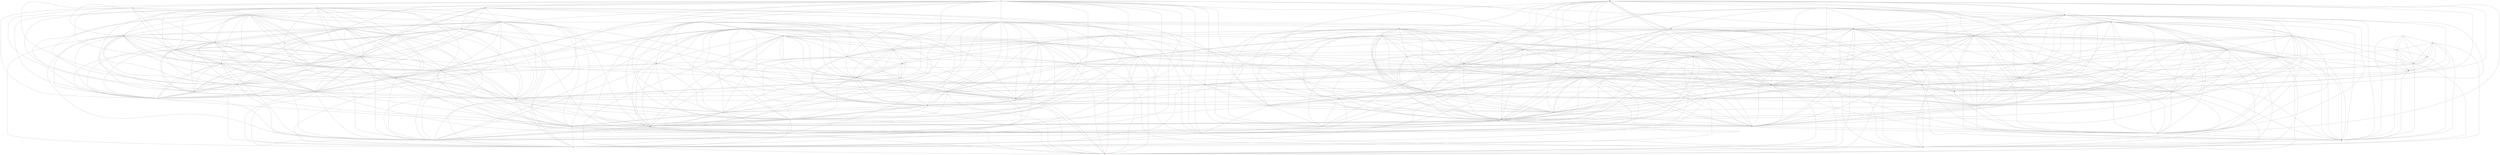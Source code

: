 graph {
	0 [color="#F850AD" pos="1.6547965054490468,1.571265909331919!" shape=point]
	1 [color="#2C05B8" pos="3.510505389338286,1.4200655454897433!" shape=point]
	2 [color="#FEF2AA" pos="0.5231512386122628,2.849921171486439!" shape=point]
	3 [color="#E202F5" pos="3.1395696651931178,0.5826468707702461!" shape=point]
	4 [color="#F2F0CE" pos="1.615141254239191,2.481550140770429!" shape=point]
	5 [color="#DE63BF" pos="1.0301433513285425,1.1944712655885734!" shape=point]
	6 [color="#A4D2A4" pos="3.937565229607978,3.6636946578535157!" shape=point]
	7 [color="#96A6CE" pos="3.95561091031266,1.6026322984535826!" shape=point]
	8 [color="#010E98" pos="3.4187697144486324,2.220475609499884!" shape=point]
	9 [color="#5667CA" pos="3.076525864224925,0.4998808098425469!" shape=point]
	10 [color="#4C15E7" pos="3.18388433938757,2.2262052926984364!" shape=point]
	11 [color="#07C3EF" pos="3.6326796100326173,3.717195128901285!" shape=point]
	12 [color="#66C725" pos="3.7801051431715935,2.5985703759781322!" shape=point]
	13 [color="#A9C107" pos="3.950292052606848,3.3036508772627267!" shape=point]
	14 [color="#1F1606" pos="2.44063445028098,2.0488698712706284!" shape=point]
	15 [color="#0E8099" pos="1.7139432134323478,0.27189816869807304!" shape=point]
	16 [color="#9C7757" pos="0.029124413042386443,0.3776249116580819!" shape=point]
	17 [color="#D22704" pos="2.250043313405486,3.41259117408789!" shape=point]
	18 [color="#CB3FBE" pos="2.937415594834127,1.9923675426319747!" shape=point]
	19 [color="#67DE1E" pos="0.8000831989746313,0.5521977070256971!" shape=point]
	20 [color="#FD8BC4" pos="2.9860563546700933,2.3537927033838546!" shape=point]
	21 [color="#70C8CB" pos="1.357950925960246,2.5785850200623504!" shape=point]
	22 [color="#8774E6" pos="1.2380006029545294,2.93082588635557!" shape=point]
	23 [color="#A34481" pos="3.9004216186518037,0.8283354290170406!" shape=point]
	24 [color="#FA7376" pos="1.6990505297743725,3.8319659438971785!" shape=point]
	25 [color="#A5AB3D" pos="1.85888487113654,3.0678961286244393!" shape=point]
	26 [color="#0A5908" pos="3.8504472493940045,0.9189210491439752!" shape=point]
	27 [color="#05896C" pos="2.9593197444513057,2.4133706188397985!" shape=point]
	28 [color="#777DA9" pos="3.5254086114555943,0.189980684262419!" shape=point]
	29 [color="#7C914E" pos="1.5385956788350441,1.0235899740539098!" shape=point]
	30 [color="#A04BFA" pos="2.4670966721592453,1.4909249467296601!" shape=point]
	31 [color="#DDAD5D" pos="1.0407982610334168,3.6418428828888985!" shape=point]
	32 [color="#B43C2E" pos="1.557053920829527,0.1474034624391085!" shape=point]
	33 [color="#D3E57A" pos="1.0344476330648935,0.19817181199863843!" shape=point]
	34 [color="#D958EE" pos="1.1736353842001144,3.1231829875070494!" shape=point]
	35 [color="#8BA05A" pos="2.126737180374088,2.764495794274224!" shape=point]
	36 [color="#10A633" pos="3.8671939293686974,3.611572687440223!" shape=point]
	37 [color="#EADFC6" pos="0.5783288110712568,0.02170986165543498!" shape=point]
	38 [color="#E2C274" pos="3.5257854692700126,2.6133666901180606!" shape=point]
	39 [color="#174F0C" pos="3.685880402729912,0.7486403356217854!" shape=point]
	40 [color="#790060" pos="0.8404073700138728,3.9102914904613075!" shape=point]
	41 [color="#819F21" pos="3.294740407533616,2.0317871270452197!" shape=point]
	42 [color="#48F21E" pos="1.8989490413227745,3.48774525453299!" shape=point]
	43 [color="#B3F32C" pos="0.8470477276988921,1.350081192583159!" shape=point]
	44 [color="#422083" pos="0.838423262739973,1.38377574017977!" shape=point]
	45 [color="#A39F47" pos="0.4321967907208073,1.1732138902455382!" shape=point]
	46 [color="#A8B18A" pos="3.553717612212443,1.4510863047092402!" shape=point]
	47 [color="#3C990C" pos="0.7888998438716608,0.9841292025768102!" shape=point]
	48 [color="#189D7F" pos="2.092282916663606,1.6696985200289096!" shape=point]
	49 [color="#4EEB8E" pos="1.1466655917532407,0.8157106651435986!" shape=point]
	50 [color="#C0B179" pos="2.7250708264100694,3.88405830192828!" shape=point]
	51 [color="#8B5F1E" pos="0.4935894962784251,2.3904763107078577!" shape=point]
	52 [color="#455FD4" pos="3.835499874470519,1.7896764732494028!" shape=point]
	53 [color="#48564A" pos="0.3107051856528473,1.308196795766476!" shape=point]
	54 [color="#FFA69A" pos="0.20986543647153644,3.6560933756791854!" shape=point]
	55 [color="#175B85" pos="2.3775867521653717,3.8583390269206412!" shape=point]
	56 [color="#9D5708" pos="1.1286502166201582,1.7263795303171343!" shape=point]
	57 [color="#EFC2CF" pos="0.851211464464098,0.08872892524694809!" shape=point]
	58 [color="#26B4DA" pos="2.8597034930338348,1.2398118518813392!" shape=point]
	59 [color="#0FFFCA" pos="3.281985585349848,0.38064839033401743!" shape=point]
	60 [color="#1FAD2E" pos="2.612056156735669,2.9553473681133755!" shape=point]
	61 [color="#9501DB" pos="0.5967378330999384,2.0621008369686504!" shape=point]
	62 [color="#0A0EBF" pos="3.8245510433750547,1.473519267749456!" shape=point]
	63 [color="#D126C8" pos="0.7866720952089157,1.1823600976184903!" shape=point]
	64 [color="#34E59C" pos="3.3139197677796415,0.4919057236966058!" shape=point]
	65 [color="#26E224" pos="0.09012304899684276,3.79840860645881!" shape=point]
	66 [color="#0463CF" pos="2.074374678040235,0.7804462862585928!" shape=point]
	67 [color="#A48835" pos="2.737357725700352,2.589933012976931!" shape=point]
	68 [color="#AAAD21" pos="2.257052545921774,1.7360300319410826!" shape=point]
	69 [color="#04D6C6" pos="1.0097336520782627,1.2873585173324837!" shape=point]
	70 [color="#45C680" pos="3.5671288084481567,1.7875449911877088!" shape=point]
	71 [color="#84B51A" pos="0.2387327080122983,0.5301701892224373!" shape=point]
	72 [color="#C20F9F" pos="2.751918827263355,0.32821817662024344!" shape=point]
	73 [color="#338F46" pos="1.0096848342022695,3.0791370984426476!" shape=point]
	74 [color="#FF1019" pos="1.729992141881353,2.7909484252252055!" shape=point]
	75 [color="#D12749" pos="1.675752683110633,0.8660074871302808!" shape=point]
	76 [color="#100DF4" pos="1.5643611616557718,3.5034616438789!" shape=point]
	77 [color="#148DC9" pos="3.7580380822338078,3.536463827607959!" shape=point]
	78 [color="#29491F" pos="1.330392633974014,3.140115284724457!" shape=point]
	79 [color="#BA77EC" pos="2.384466772763027,0.36592608683779604!" shape=point]
	80 [color="#3BDC4D" pos="1.0196774600142486,2.54541049153606!" shape=point]
	81 [color="#E7C15D" pos="2.9651442859045893,2.0955395804082!" shape=point]
	82 [color="#5355D6" pos="2.7543276199716775,1.1627400733608364!" shape=point]
	83 [color="#0F3CF0" pos="3.3945527385659484,1.0456639576978817!" shape=point]
	84 [color="#C1E721" pos="1.2997994686653458,2.2976192294990674!" shape=point]
	85 [color="#BF0035" pos="2.8772756821139844,1.384530281002824!" shape=point]
	86 [color="#EA1470" pos="3.30424539246684,2.1106498768104545!" shape=point]
	87 [color="#29D0C7" pos="2.760868686667398,0.2802104985647236!" shape=point]
	88 [color="#58D48E" pos="0.6131077319959228,0.7875225673512465!" shape=point]
	89 [color="#9B7A8F" pos="1.535628464097436,1.7031315735377133!" shape=point]
	90 [color="#88247E" pos="3.968874180687806,2.937666511865417!" shape=point]
	91 [color="#090DC7" pos="3.470937270087228,2.8352874014626477!" shape=point]
	92 [color="#861199" pos="0.6784721546677686,2.3971020178532956!" shape=point]
	93 [color="#53E942" pos="1.7309611641751634,1.9299383733818702!" shape=point]
	94 [color="#F3E731" pos="2.105813911638281,0.863689838211184!" shape=point]
	95 [color="#50089B" pos="2.9258523260075187,3.799565643348625!" shape=point]
	96 [color="#7B188B" pos="2.8661180797794716,3.2396621617861903!" shape=point]
	97 [color="#D7A765" pos="1.1517295441452626,1.7334307371648716!" shape=point]
	98 [color="#D85536" pos="2.0716844228083118,2.820043970272906!" shape=point]
	99 [color="#DD4DD5" pos="1.727036102696979,1.459385493681662!" shape=point]
	0 -- 4 [color=gray]
	0 -- 5 [color=gray]
	0 -- 14 [color=gray]
	0 -- 29 [color=gray]
	0 -- 30 [color=gray]
	0 -- 43 [color=gray]
	0 -- 44 [color=gray]
	0 -- 48 [color=gray]
	0 -- 49 [color=gray]
	0 -- 56 [color=gray]
	0 -- 63 [color=gray]
	0 -- 66 [color=gray]
	0 -- 68 [color=gray]
	0 -- 69 [color=gray]
	0 -- 75 [color=gray]
	0 -- 84 [color=gray]
	0 -- 89 [color=gray]
	0 -- 93 [color=gray]
	0 -- 94 [color=gray]
	0 -- 97 [color=gray]
	0 -- 99 [color=gray]
	1 -- 3 [color=gray]
	1 -- 7 [color=gray]
	1 -- 8 [color=gray]
	1 -- 10 [color=gray]
	1 -- 18 [color=gray]
	1 -- 23 [color=gray]
	1 -- 26 [color=gray]
	1 -- 39 [color=gray]
	1 -- 41 [color=gray]
	1 -- 46 [color=gray]
	1 -- 52 [color=gray]
	1 -- 58 [color=gray]
	1 -- 62 [color=gray]
	1 -- 64 [color=gray]
	1 -- 70 [color=gray]
	1 -- 81 [color=gray]
	1 -- 82 [color=gray]
	1 -- 83 [color=gray]
	1 -- 85 [color=gray]
	1 -- 86 [color=gray]
	2 -- 21 [color=gray]
	2 -- 22 [color=gray]
	2 -- 31 [color=gray]
	2 -- 34 [color=gray]
	2 -- 51 [color=gray]
	2 -- 54 [color=gray]
	2 -- 61 [color=gray]
	2 -- 73 [color=gray]
	2 -- 78 [color=gray]
	2 -- 80 [color=gray]
	2 -- 84 [color=gray]
	2 -- 92 [color=gray]
	3 -- 9 [color=gray]
	3 -- 23 [color=gray]
	3 -- 26 [color=gray]
	3 -- 28 [color=gray]
	3 -- 39 [color=gray]
	3 -- 46 [color=gray]
	3 -- 58 [color=gray]
	3 -- 59 [color=gray]
	3 -- 64 [color=gray]
	3 -- 72 [color=gray]
	3 -- 79 [color=gray]
	3 -- 82 [color=gray]
	3 -- 83 [color=gray]
	3 -- 85 [color=gray]
	3 -- 87 [color=gray]
	4 -- 14 [color=gray]
	4 -- 21 [color=gray]
	4 -- 22 [color=gray]
	4 -- 25 [color=gray]
	4 -- 34 [color=gray]
	4 -- 35 [color=gray]
	4 -- 48 [color=gray]
	4 -- 56 [color=gray]
	4 -- 68 [color=gray]
	4 -- 73 [color=gray]
	4 -- 74 [color=gray]
	4 -- 78 [color=gray]
	4 -- 80 [color=gray]
	4 -- 84 [color=gray]
	4 -- 89 [color=gray]
	4 -- 92 [color=gray]
	4 -- 93 [color=gray]
	4 -- 97 [color=gray]
	4 -- 98 [color=gray]
	5 -- 19 [color=gray]
	5 -- 29 [color=gray]
	5 -- 33 [color=gray]
	5 -- 43 [color=gray]
	5 -- 44 [color=gray]
	5 -- 45 [color=gray]
	5 -- 47 [color=gray]
	5 -- 49 [color=gray]
	5 -- 53 [color=gray]
	5 -- 56 [color=gray]
	5 -- 61 [color=gray]
	5 -- 63 [color=gray]
	5 -- 69 [color=gray]
	5 -- 75 [color=gray]
	5 -- 88 [color=gray]
	5 -- 89 [color=gray]
	5 -- 97 [color=gray]
	5 -- 99 [color=gray]
	6 -- 11 [color=gray]
	6 -- 13 [color=gray]
	6 -- 36 [color=gray]
	6 -- 77 [color=gray]
	6 -- 90 [color=gray]
	6 -- 91 [color=gray]
	7 -- 8 [color=gray]
	7 -- 10 [color=gray]
	7 -- 23 [color=gray]
	7 -- 26 [color=gray]
	7 -- 39 [color=gray]
	7 -- 41 [color=gray]
	7 -- 46 [color=gray]
	7 -- 52 [color=gray]
	7 -- 62 [color=gray]
	7 -- 70 [color=gray]
	7 -- 83 [color=gray]
	7 -- 86 [color=gray]
	8 -- 10 [color=gray]
	8 -- 12 [color=gray]
	8 -- 14 [color=gray]
	8 -- 18 [color=gray]
	8 -- 20 [color=gray]
	8 -- 27 [color=gray]
	8 -- 38 [color=gray]
	8 -- 41 [color=gray]
	8 -- 46 [color=gray]
	8 -- 52 [color=gray]
	8 -- 62 [color=gray]
	8 -- 67 [color=gray]
	8 -- 70 [color=gray]
	8 -- 81 [color=gray]
	8 -- 85 [color=gray]
	8 -- 86 [color=gray]
	8 -- 90 [color=gray]
	8 -- 91 [color=gray]
	9 -- 23 [color=gray]
	9 -- 26 [color=gray]
	9 -- 28 [color=gray]
	9 -- 39 [color=gray]
	9 -- 58 [color=gray]
	9 -- 59 [color=gray]
	9 -- 64 [color=gray]
	9 -- 72 [color=gray]
	9 -- 79 [color=gray]
	9 -- 82 [color=gray]
	9 -- 83 [color=gray]
	9 -- 85 [color=gray]
	9 -- 87 [color=gray]
	10 -- 12 [color=gray]
	10 -- 14 [color=gray]
	10 -- 18 [color=gray]
	10 -- 20 [color=gray]
	10 -- 27 [color=gray]
	10 -- 38 [color=gray]
	10 -- 41 [color=gray]
	10 -- 46 [color=gray]
	10 -- 52 [color=gray]
	10 -- 60 [color=gray]
	10 -- 62 [color=gray]
	10 -- 67 [color=gray]
	10 -- 70 [color=gray]
	10 -- 81 [color=gray]
	10 -- 85 [color=gray]
	10 -- 86 [color=gray]
	10 -- 91 [color=gray]
	11 -- 13 [color=gray]
	11 -- 36 [color=gray]
	11 -- 50 [color=gray]
	11 -- 77 [color=gray]
	11 -- 90 [color=gray]
	11 -- 91 [color=gray]
	11 -- 95 [color=gray]
	11 -- 96 [color=gray]
	12 -- 13 [color=gray]
	12 -- 20 [color=gray]
	12 -- 27 [color=gray]
	12 -- 38 [color=gray]
	12 -- 41 [color=gray]
	12 -- 52 [color=gray]
	12 -- 70 [color=gray]
	12 -- 77 [color=gray]
	12 -- 81 [color=gray]
	12 -- 86 [color=gray]
	12 -- 90 [color=gray]
	12 -- 91 [color=gray]
	13 -- 36 [color=gray]
	13 -- 38 [color=gray]
	13 -- 77 [color=gray]
	13 -- 90 [color=gray]
	13 -- 91 [color=gray]
	14 -- 18 [color=gray]
	14 -- 20 [color=gray]
	14 -- 27 [color=gray]
	14 -- 30 [color=gray]
	14 -- 35 [color=gray]
	14 -- 41 [color=gray]
	14 -- 48 [color=gray]
	14 -- 58 [color=gray]
	14 -- 60 [color=gray]
	14 -- 67 [color=gray]
	14 -- 68 [color=gray]
	14 -- 81 [color=gray]
	14 -- 82 [color=gray]
	14 -- 85 [color=gray]
	14 -- 86 [color=gray]
	14 -- 89 [color=gray]
	14 -- 93 [color=gray]
	14 -- 98 [color=gray]
	14 -- 99 [color=gray]
	15 -- 19 [color=gray]
	15 -- 29 [color=gray]
	15 -- 32 [color=gray]
	15 -- 33 [color=gray]
	15 -- 49 [color=gray]
	15 -- 57 [color=gray]
	15 -- 66 [color=gray]
	15 -- 75 [color=gray]
	15 -- 79 [color=gray]
	15 -- 94 [color=gray]
	16 -- 19 [color=gray]
	16 -- 37 [color=gray]
	16 -- 45 [color=gray]
	16 -- 47 [color=gray]
	16 -- 53 [color=gray]
	16 -- 57 [color=gray]
	16 -- 71 [color=gray]
	16 -- 88 [color=gray]
	17 -- 24 [color=gray]
	17 -- 25 [color=gray]
	17 -- 35 [color=gray]
	17 -- 42 [color=gray]
	17 -- 50 [color=gray]
	17 -- 55 [color=gray]
	17 -- 60 [color=gray]
	17 -- 67 [color=gray]
	17 -- 74 [color=gray]
	17 -- 76 [color=gray]
	17 -- 78 [color=gray]
	17 -- 95 [color=gray]
	17 -- 96 [color=gray]
	17 -- 98 [color=gray]
	18 -- 20 [color=gray]
	18 -- 27 [color=gray]
	18 -- 30 [color=gray]
	18 -- 38 [color=gray]
	18 -- 41 [color=gray]
	18 -- 46 [color=gray]
	18 -- 48 [color=gray]
	18 -- 52 [color=gray]
	18 -- 58 [color=gray]
	18 -- 67 [color=gray]
	18 -- 68 [color=gray]
	18 -- 70 [color=gray]
	18 -- 81 [color=gray]
	18 -- 82 [color=gray]
	18 -- 85 [color=gray]
	18 -- 86 [color=gray]
	18 -- 91 [color=gray]
	19 -- 29 [color=gray]
	19 -- 32 [color=gray]
	19 -- 33 [color=gray]
	19 -- 37 [color=gray]
	19 -- 43 [color=gray]
	19 -- 44 [color=gray]
	19 -- 45 [color=gray]
	19 -- 47 [color=gray]
	19 -- 49 [color=gray]
	19 -- 53 [color=gray]
	19 -- 57 [color=gray]
	19 -- 63 [color=gray]
	19 -- 69 [color=gray]
	19 -- 71 [color=gray]
	19 -- 75 [color=gray]
	19 -- 88 [color=gray]
	20 -- 27 [color=gray]
	20 -- 35 [color=gray]
	20 -- 38 [color=gray]
	20 -- 41 [color=gray]
	20 -- 60 [color=gray]
	20 -- 67 [color=gray]
	20 -- 68 [color=gray]
	20 -- 70 [color=gray]
	20 -- 81 [color=gray]
	20 -- 85 [color=gray]
	20 -- 86 [color=gray]
	20 -- 91 [color=gray]
	20 -- 96 [color=gray]
	21 -- 22 [color=gray]
	21 -- 25 [color=gray]
	21 -- 34 [color=gray]
	21 -- 35 [color=gray]
	21 -- 51 [color=gray]
	21 -- 56 [color=gray]
	21 -- 61 [color=gray]
	21 -- 73 [color=gray]
	21 -- 74 [color=gray]
	21 -- 76 [color=gray]
	21 -- 78 [color=gray]
	21 -- 80 [color=gray]
	21 -- 84 [color=gray]
	21 -- 89 [color=gray]
	21 -- 92 [color=gray]
	21 -- 93 [color=gray]
	21 -- 97 [color=gray]
	21 -- 98 [color=gray]
	22 -- 25 [color=gray]
	22 -- 31 [color=gray]
	22 -- 34 [color=gray]
	22 -- 35 [color=gray]
	22 -- 42 [color=gray]
	22 -- 51 [color=gray]
	22 -- 73 [color=gray]
	22 -- 74 [color=gray]
	22 -- 76 [color=gray]
	22 -- 78 [color=gray]
	22 -- 80 [color=gray]
	22 -- 84 [color=gray]
	22 -- 92 [color=gray]
	22 -- 98 [color=gray]
	23 -- 26 [color=gray]
	23 -- 28 [color=gray]
	23 -- 39 [color=gray]
	23 -- 46 [color=gray]
	23 -- 52 [color=gray]
	23 -- 59 [color=gray]
	23 -- 62 [color=gray]
	23 -- 64 [color=gray]
	23 -- 83 [color=gray]
	24 -- 25 [color=gray]
	24 -- 31 [color=gray]
	24 -- 34 [color=gray]
	24 -- 40 [color=gray]
	24 -- 42 [color=gray]
	24 -- 55 [color=gray]
	24 -- 76 [color=gray]
	24 -- 78 [color=gray]
	25 -- 31 [color=gray]
	25 -- 34 [color=gray]
	25 -- 35 [color=gray]
	25 -- 42 [color=gray]
	25 -- 55 [color=gray]
	25 -- 60 [color=gray]
	25 -- 73 [color=gray]
	25 -- 74 [color=gray]
	25 -- 76 [color=gray]
	25 -- 78 [color=gray]
	25 -- 80 [color=gray]
	25 -- 84 [color=gray]
	25 -- 98 [color=gray]
	26 -- 28 [color=gray]
	26 -- 39 [color=gray]
	26 -- 46 [color=gray]
	26 -- 52 [color=gray]
	26 -- 59 [color=gray]
	26 -- 62 [color=gray]
	26 -- 64 [color=gray]
	26 -- 70 [color=gray]
	26 -- 83 [color=gray]
	27 -- 35 [color=gray]
	27 -- 38 [color=gray]
	27 -- 41 [color=gray]
	27 -- 60 [color=gray]
	27 -- 67 [color=gray]
	27 -- 68 [color=gray]
	27 -- 70 [color=gray]
	27 -- 81 [color=gray]
	27 -- 86 [color=gray]
	27 -- 91 [color=gray]
	27 -- 96 [color=gray]
	27 -- 98 [color=gray]
	28 -- 39 [color=gray]
	28 -- 59 [color=gray]
	28 -- 64 [color=gray]
	28 -- 72 [color=gray]
	28 -- 83 [color=gray]
	28 -- 87 [color=gray]
	29 -- 32 [color=gray]
	29 -- 33 [color=gray]
	29 -- 43 [color=gray]
	29 -- 44 [color=gray]
	29 -- 47 [color=gray]
	29 -- 48 [color=gray]
	29 -- 49 [color=gray]
	29 -- 56 [color=gray]
	29 -- 63 [color=gray]
	29 -- 66 [color=gray]
	29 -- 69 [color=gray]
	29 -- 75 [color=gray]
	29 -- 88 [color=gray]
	29 -- 89 [color=gray]
	29 -- 93 [color=gray]
	29 -- 94 [color=gray]
	29 -- 97 [color=gray]
	29 -- 99 [color=gray]
	30 -- 41 [color=gray]
	30 -- 48 [color=gray]
	30 -- 58 [color=gray]
	30 -- 66 [color=gray]
	30 -- 68 [color=gray]
	30 -- 81 [color=gray]
	30 -- 82 [color=gray]
	30 -- 85 [color=gray]
	30 -- 89 [color=gray]
	30 -- 93 [color=gray]
	30 -- 94 [color=gray]
	30 -- 99 [color=gray]
	31 -- 34 [color=gray]
	31 -- 40 [color=gray]
	31 -- 42 [color=gray]
	31 -- 54 [color=gray]
	31 -- 65 [color=gray]
	31 -- 73 [color=gray]
	31 -- 76 [color=gray]
	31 -- 78 [color=gray]
	32 -- 33 [color=gray]
	32 -- 37 [color=gray]
	32 -- 49 [color=gray]
	32 -- 57 [color=gray]
	32 -- 66 [color=gray]
	32 -- 75 [color=gray]
	32 -- 79 [color=gray]
	32 -- 94 [color=gray]
	33 -- 37 [color=gray]
	33 -- 47 [color=gray]
	33 -- 49 [color=gray]
	33 -- 57 [color=gray]
	33 -- 71 [color=gray]
	33 -- 75 [color=gray]
	33 -- 88 [color=gray]
	34 -- 40 [color=gray]
	34 -- 42 [color=gray]
	34 -- 51 [color=gray]
	34 -- 73 [color=gray]
	34 -- 74 [color=gray]
	34 -- 76 [color=gray]
	34 -- 78 [color=gray]
	34 -- 80 [color=gray]
	34 -- 84 [color=gray]
	34 -- 92 [color=gray]
	34 -- 98 [color=gray]
	35 -- 42 [color=gray]
	35 -- 60 [color=gray]
	35 -- 67 [color=gray]
	35 -- 74 [color=gray]
	35 -- 76 [color=gray]
	35 -- 78 [color=gray]
	35 -- 84 [color=gray]
	35 -- 93 [color=gray]
	35 -- 96 [color=gray]
	35 -- 98 [color=gray]
	36 -- 77 [color=gray]
	36 -- 90 [color=gray]
	36 -- 91 [color=gray]
	36 -- 95 [color=gray]
	37 -- 47 [color=gray]
	37 -- 49 [color=gray]
	37 -- 57 [color=gray]
	37 -- 71 [color=gray]
	37 -- 88 [color=gray]
	38 -- 41 [color=gray]
	38 -- 52 [color=gray]
	38 -- 60 [color=gray]
	38 -- 67 [color=gray]
	38 -- 70 [color=gray]
	38 -- 77 [color=gray]
	38 -- 81 [color=gray]
	38 -- 86 [color=gray]
	38 -- 90 [color=gray]
	38 -- 91 [color=gray]
	38 -- 96 [color=gray]
	39 -- 46 [color=gray]
	39 -- 58 [color=gray]
	39 -- 59 [color=gray]
	39 -- 62 [color=gray]
	39 -- 64 [color=gray]
	39 -- 83 [color=gray]
	40 -- 54 [color=gray]
	40 -- 65 [color=gray]
	40 -- 73 [color=gray]
	40 -- 76 [color=gray]
	40 -- 78 [color=gray]
	41 -- 46 [color=gray]
	41 -- 52 [color=gray]
	41 -- 58 [color=gray]
	41 -- 62 [color=gray]
	41 -- 67 [color=gray]
	41 -- 70 [color=gray]
	41 -- 81 [color=gray]
	41 -- 83 [color=gray]
	41 -- 85 [color=gray]
	41 -- 86 [color=gray]
	41 -- 91 [color=gray]
	42 -- 50 [color=gray]
	42 -- 55 [color=gray]
	42 -- 60 [color=gray]
	42 -- 73 [color=gray]
	42 -- 74 [color=gray]
	42 -- 76 [color=gray]
	42 -- 78 [color=gray]
	42 -- 96 [color=gray]
	42 -- 98 [color=gray]
	43 -- 44 [color=gray]
	43 -- 45 [color=gray]
	43 -- 47 [color=gray]
	43 -- 49 [color=gray]
	43 -- 53 [color=gray]
	43 -- 56 [color=gray]
	43 -- 61 [color=gray]
	43 -- 63 [color=gray]
	43 -- 69 [color=gray]
	43 -- 75 [color=gray]
	43 -- 88 [color=gray]
	43 -- 89 [color=gray]
	43 -- 97 [color=gray]
	43 -- 99 [color=gray]
	44 -- 45 [color=gray]
	44 -- 47 [color=gray]
	44 -- 49 [color=gray]
	44 -- 53 [color=gray]
	44 -- 56 [color=gray]
	44 -- 61 [color=gray]
	44 -- 63 [color=gray]
	44 -- 69 [color=gray]
	44 -- 75 [color=gray]
	44 -- 88 [color=gray]
	44 -- 89 [color=gray]
	44 -- 97 [color=gray]
	44 -- 99 [color=gray]
	45 -- 47 [color=gray]
	45 -- 49 [color=gray]
	45 -- 53 [color=gray]
	45 -- 56 [color=gray]
	45 -- 61 [color=gray]
	45 -- 63 [color=gray]
	45 -- 69 [color=gray]
	45 -- 71 [color=gray]
	45 -- 88 [color=gray]
	45 -- 97 [color=gray]
	46 -- 52 [color=gray]
	46 -- 58 [color=gray]
	46 -- 62 [color=gray]
	46 -- 64 [color=gray]
	46 -- 70 [color=gray]
	46 -- 81 [color=gray]
	46 -- 82 [color=gray]
	46 -- 83 [color=gray]
	46 -- 85 [color=gray]
	46 -- 86 [color=gray]
	47 -- 49 [color=gray]
	47 -- 53 [color=gray]
	47 -- 56 [color=gray]
	47 -- 57 [color=gray]
	47 -- 63 [color=gray]
	47 -- 69 [color=gray]
	47 -- 71 [color=gray]
	47 -- 75 [color=gray]
	47 -- 88 [color=gray]
	47 -- 97 [color=gray]
	48 -- 56 [color=gray]
	48 -- 58 [color=gray]
	48 -- 66 [color=gray]
	48 -- 68 [color=gray]
	48 -- 75 [color=gray]
	48 -- 81 [color=gray]
	48 -- 82 [color=gray]
	48 -- 85 [color=gray]
	48 -- 89 [color=gray]
	48 -- 93 [color=gray]
	48 -- 94 [color=gray]
	48 -- 97 [color=gray]
	48 -- 99 [color=gray]
	49 -- 53 [color=gray]
	49 -- 56 [color=gray]
	49 -- 57 [color=gray]
	49 -- 63 [color=gray]
	49 -- 66 [color=gray]
	49 -- 69 [color=gray]
	49 -- 71 [color=gray]
	49 -- 75 [color=gray]
	49 -- 88 [color=gray]
	49 -- 89 [color=gray]
	49 -- 94 [color=gray]
	49 -- 97 [color=gray]
	49 -- 99 [color=gray]
	50 -- 55 [color=gray]
	50 -- 60 [color=gray]
	50 -- 95 [color=gray]
	50 -- 96 [color=gray]
	51 -- 56 [color=gray]
	51 -- 61 [color=gray]
	51 -- 73 [color=gray]
	51 -- 80 [color=gray]
	51 -- 84 [color=gray]
	51 -- 92 [color=gray]
	51 -- 97 [color=gray]
	52 -- 62 [color=gray]
	52 -- 70 [color=gray]
	52 -- 81 [color=gray]
	52 -- 83 [color=gray]
	52 -- 86 [color=gray]
	53 -- 56 [color=gray]
	53 -- 61 [color=gray]
	53 -- 63 [color=gray]
	53 -- 69 [color=gray]
	53 -- 71 [color=gray]
	53 -- 88 [color=gray]
	53 -- 97 [color=gray]
	54 -- 65 [color=gray]
	54 -- 73 [color=gray]
	55 -- 60 [color=gray]
	55 -- 76 [color=gray]
	55 -- 95 [color=gray]
	55 -- 96 [color=gray]
	56 -- 61 [color=gray]
	56 -- 63 [color=gray]
	56 -- 69 [color=gray]
	56 -- 80 [color=gray]
	56 -- 84 [color=gray]
	56 -- 89 [color=gray]
	56 -- 92 [color=gray]
	56 -- 93 [color=gray]
	56 -- 97 [color=gray]
	56 -- 99 [color=gray]
	57 -- 71 [color=gray]
	57 -- 88 [color=gray]
	58 -- 59 [color=gray]
	58 -- 62 [color=gray]
	58 -- 64 [color=gray]
	58 -- 66 [color=gray]
	58 -- 68 [color=gray]
	58 -- 70 [color=gray]
	58 -- 72 [color=gray]
	58 -- 79 [color=gray]
	58 -- 81 [color=gray]
	58 -- 82 [color=gray]
	58 -- 83 [color=gray]
	58 -- 85 [color=gray]
	58 -- 86 [color=gray]
	58 -- 87 [color=gray]
	58 -- 94 [color=gray]
	59 -- 64 [color=gray]
	59 -- 72 [color=gray]
	59 -- 79 [color=gray]
	59 -- 82 [color=gray]
	59 -- 83 [color=gray]
	59 -- 87 [color=gray]
	60 -- 67 [color=gray]
	60 -- 74 [color=gray]
	60 -- 81 [color=gray]
	60 -- 91 [color=gray]
	60 -- 95 [color=gray]
	60 -- 96 [color=gray]
	60 -- 98 [color=gray]
	61 -- 63 [color=gray]
	61 -- 69 [color=gray]
	61 -- 80 [color=gray]
	61 -- 84 [color=gray]
	61 -- 92 [color=gray]
	61 -- 97 [color=gray]
	62 -- 70 [color=gray]
	62 -- 83 [color=gray]
	62 -- 85 [color=gray]
	62 -- 86 [color=gray]
	63 -- 69 [color=gray]
	63 -- 71 [color=gray]
	63 -- 75 [color=gray]
	63 -- 88 [color=gray]
	63 -- 89 [color=gray]
	63 -- 97 [color=gray]
	63 -- 99 [color=gray]
	64 -- 72 [color=gray]
	64 -- 79 [color=gray]
	64 -- 82 [color=gray]
	64 -- 83 [color=gray]
	64 -- 85 [color=gray]
	64 -- 87 [color=gray]
	66 -- 68 [color=gray]
	66 -- 72 [color=gray]
	66 -- 75 [color=gray]
	66 -- 79 [color=gray]
	66 -- 82 [color=gray]
	66 -- 87 [color=gray]
	66 -- 94 [color=gray]
	66 -- 99 [color=gray]
	67 -- 68 [color=gray]
	67 -- 81 [color=gray]
	67 -- 86 [color=gray]
	67 -- 91 [color=gray]
	67 -- 96 [color=gray]
	67 -- 98 [color=gray]
	68 -- 81 [color=gray]
	68 -- 82 [color=gray]
	68 -- 85 [color=gray]
	68 -- 89 [color=gray]
	68 -- 93 [color=gray]
	68 -- 94 [color=gray]
	68 -- 99 [color=gray]
	69 -- 75 [color=gray]
	69 -- 88 [color=gray]
	69 -- 89 [color=gray]
	69 -- 93 [color=gray]
	69 -- 97 [color=gray]
	69 -- 99 [color=gray]
	70 -- 81 [color=gray]
	70 -- 83 [color=gray]
	70 -- 85 [color=gray]
	70 -- 86 [color=gray]
	71 -- 88 [color=gray]
	72 -- 79 [color=gray]
	72 -- 82 [color=gray]
	72 -- 83 [color=gray]
	72 -- 87 [color=gray]
	72 -- 94 [color=gray]
	73 -- 74 [color=gray]
	73 -- 76 [color=gray]
	73 -- 78 [color=gray]
	73 -- 80 [color=gray]
	73 -- 84 [color=gray]
	73 -- 92 [color=gray]
	74 -- 76 [color=gray]
	74 -- 78 [color=gray]
	74 -- 80 [color=gray]
	74 -- 84 [color=gray]
	74 -- 93 [color=gray]
	74 -- 98 [color=gray]
	75 -- 79 [color=gray]
	75 -- 89 [color=gray]
	75 -- 94 [color=gray]
	75 -- 99 [color=gray]
	76 -- 78 [color=gray]
	76 -- 98 [color=gray]
	77 -- 90 [color=gray]
	77 -- 91 [color=gray]
	77 -- 95 [color=gray]
	77 -- 96 [color=gray]
	78 -- 80 [color=gray]
	78 -- 84 [color=gray]
	78 -- 92 [color=gray]
	78 -- 98 [color=gray]
	79 -- 82 [color=gray]
	79 -- 87 [color=gray]
	79 -- 94 [color=gray]
	80 -- 84 [color=gray]
	80 -- 89 [color=gray]
	80 -- 92 [color=gray]
	80 -- 93 [color=gray]
	80 -- 97 [color=gray]
	81 -- 82 [color=gray]
	81 -- 85 [color=gray]
	81 -- 86 [color=gray]
	81 -- 91 [color=gray]
	82 -- 83 [color=gray]
	82 -- 85 [color=gray]
	82 -- 87 [color=gray]
	82 -- 94 [color=gray]
	83 -- 85 [color=gray]
	83 -- 87 [color=gray]
	84 -- 89 [color=gray]
	84 -- 92 [color=gray]
	84 -- 93 [color=gray]
	84 -- 97 [color=gray]
	84 -- 98 [color=gray]
	84 -- 99 [color=gray]
	85 -- 86 [color=gray]
	85 -- 94 [color=gray]
	86 -- 91 [color=gray]
	87 -- 94 [color=gray]
	89 -- 93 [color=gray]
	89 -- 97 [color=gray]
	89 -- 99 [color=gray]
	90 -- 91 [color=gray]
	91 -- 96 [color=gray]
	92 -- 97 [color=gray]
	93 -- 97 [color=gray]
	93 -- 98 [color=gray]
	93 -- 99 [color=gray]
	94 -- 99 [color=gray]
	95 -- 96 [color=gray]
	96 -- 98 [color=gray]
	97 -- 99 [color=gray]
}

